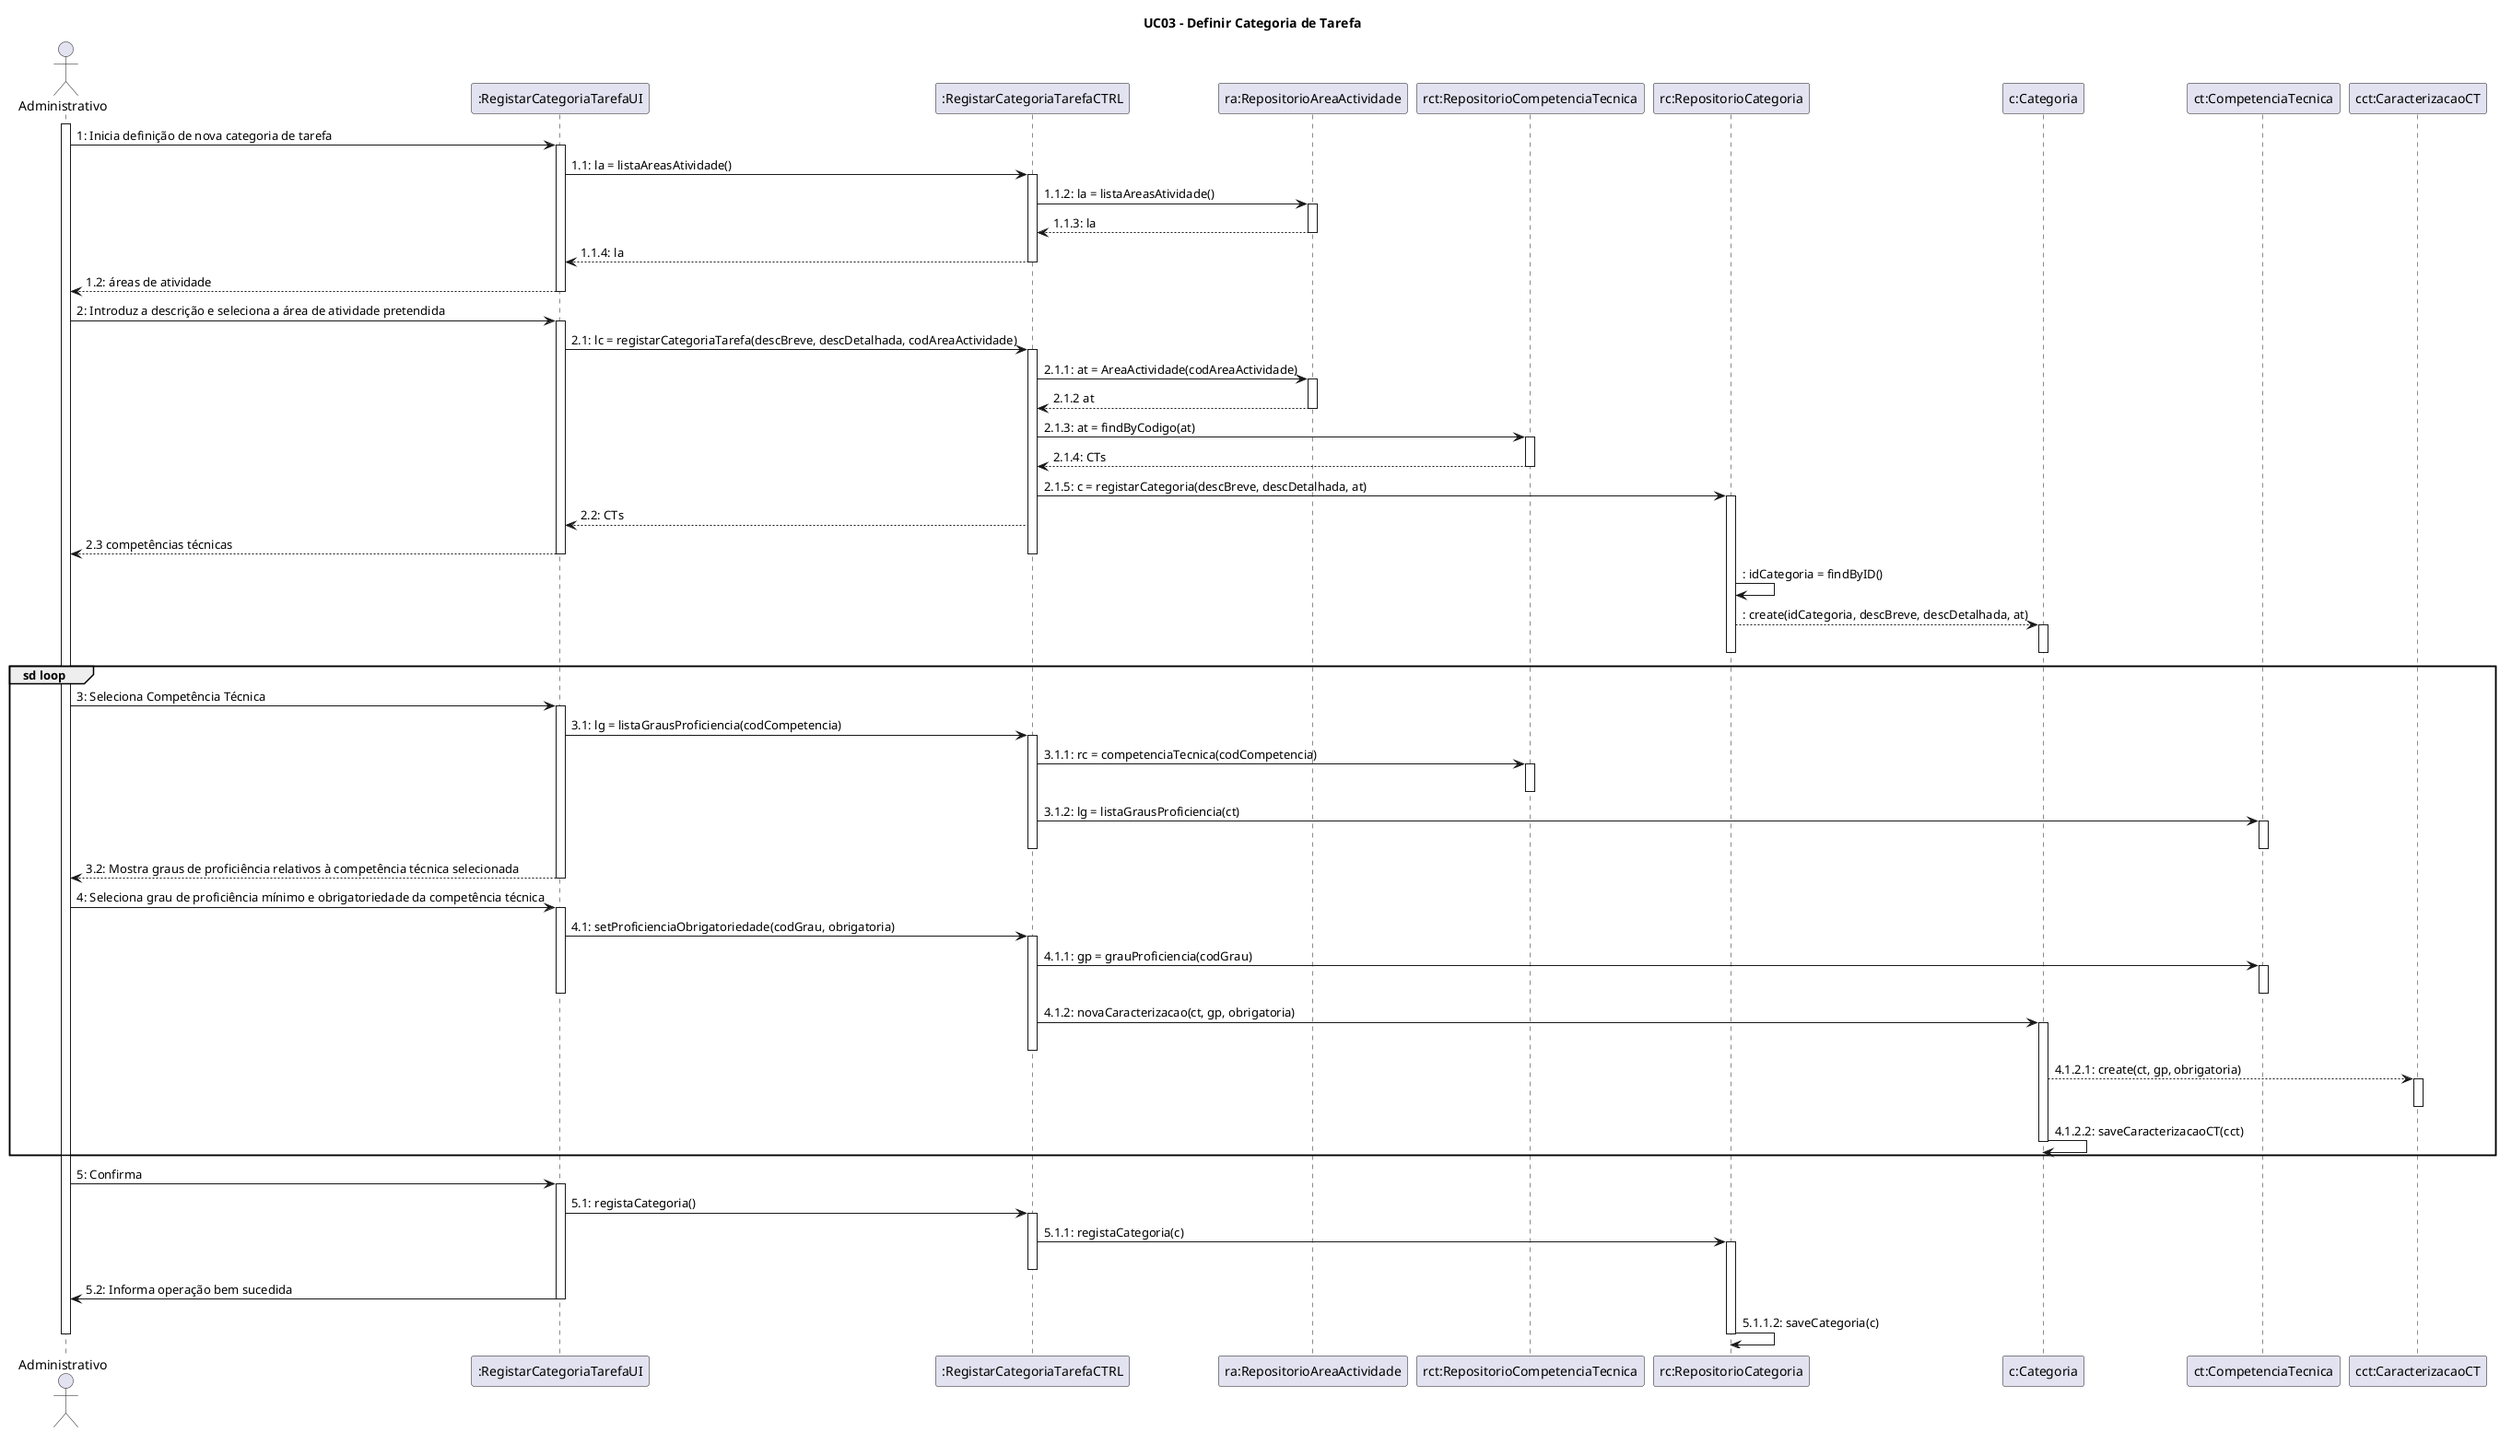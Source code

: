 @startuml
title UC03 - Definir Categoria de Tarefa

actor Administrativo
participant ":RegistarCategoriaTarefaUI" as RegistarCategoriaTarefaUI
participant ":RegistarCategoriaTarefaCTRL" as RegistarCategoriaTarefaCTRL
participant "ra:RepositorioAreaActividade" as RepositorioAreaActividade
participant "rct:RepositorioCompetenciaTecnica" as RepositorioCompetenciaTecnica
participant "rc:RepositorioCategoria" as RepositorioCategoria
participant "c:Categoria" as Categoria
participant "ct:CompetenciaTecnica" as CompetenciaTecnica
participant "cct:CaracterizacaoCT" as CaracterizacaoCT

activate Administrativo
Administrativo -> RegistarCategoriaTarefaUI: 1: Inicia definição de nova categoria de tarefa
activate RegistarCategoriaTarefaUI

RegistarCategoriaTarefaUI -> RegistarCategoriaTarefaCTRL: 1.1: la = listaAreasAtividade()
activate RegistarCategoriaTarefaCTRL

RegistarCategoriaTarefaCTRL -> RepositorioAreaActividade: 1.1.2: la = listaAreasAtividade()
activate RepositorioAreaActividade
RepositorioAreaActividade --> RegistarCategoriaTarefaCTRL: 1.1.3: la
deactivate RepositorioAreaActividade
RegistarCategoriaTarefaCTRL --> RegistarCategoriaTarefaUI: 1.1.4: la
deactivate RegistarCategoriaTarefaCTRL

RegistarCategoriaTarefaUI --> Administrativo: 1.2: áreas de atividade 
deactivate RegistarCategoriaTarefaUI

Administrativo -> RegistarCategoriaTarefaUI: 2: Introduz a descrição e seleciona a área de atividade pretendida
activate RegistarCategoriaTarefaUI

RegistarCategoriaTarefaUI -> RegistarCategoriaTarefaCTRL: 2.1: lc = registarCategoriaTarefa(descBreve, descDetalhada, codAreaActividade)
activate RegistarCategoriaTarefaCTRL


RegistarCategoriaTarefaCTRL -> RepositorioAreaActividade : 2.1.1: at = AreaActividade(codAreaActividade)
activate RepositorioAreaActividade
RepositorioAreaActividade --> RegistarCategoriaTarefaCTRL: 2.1.2 at
deactivate RepositorioAreaActividade
RegistarCategoriaTarefaCTRL -> RepositorioCompetenciaTecnica : 2.1.3: at = findByCodigo(at)
activate RepositorioCompetenciaTecnica
RepositorioCompetenciaTecnica --> RegistarCategoriaTarefaCTRL: 2.1.4: CTs
deactivate RepositorioCompetenciaTecnica
RegistarCategoriaTarefaCTRL -> RepositorioCategoria : 2.1.5: c = registarCategoria(descBreve, descDetalhada, at)
activate RepositorioCategoria

RegistarCategoriaTarefaCTRL --> RegistarCategoriaTarefaUI: 2.2: CTs
RegistarCategoriaTarefaUI --> Administrativo: 2.3 competências técnicas
deactivate RegistarCategoriaTarefaUI
deactivate RegistarCategoriaTarefaCTRL
RepositorioCategoria -> RepositorioCategoria : : idCategoria = findByID()

RepositorioCategoria --> Categoria : : create(idCategoria, descBreve, descDetalhada, at)
activate Categoria
deactivate RepositorioCategoria
deactivate Categoria

group sd loop

Administrativo -> RegistarCategoriaTarefaUI : 3: Seleciona Competência Técnica
activate RegistarCategoriaTarefaUI

RegistarCategoriaTarefaUI -> RegistarCategoriaTarefaCTRL : 3.1: lg = listaGrausProficiencia(codCompetencia)
activate RegistarCategoriaTarefaCTRL

RegistarCategoriaTarefaCTRL -> RepositorioCompetenciaTecnica : 3.1.1: rc = competenciaTecnica(codCompetencia)
activate RepositorioCompetenciaTecnica
deactivate RepositorioCompetenciaTecnica

RegistarCategoriaTarefaCTRL -> CompetenciaTecnica : 3.1.2: lg = listaGrausProficiencia(ct)
activate CompetenciaTecnica
deactivate CompetenciaTecnica
deactivate RegistarCategoriaTarefaCTRL

RegistarCategoriaTarefaUI --> Administrativo: 3.2: Mostra graus de proficiência relativos à competência técnica selecionada
deactivate RegistarCategoriaTarefaUI

Administrativo -> RegistarCategoriaTarefaUI: 4: Seleciona grau de proficiência mínimo e obrigatoriedade da competência técnica
activate RegistarCategoriaTarefaUI

RegistarCategoriaTarefaUI -> RegistarCategoriaTarefaCTRL: 4.1: setProficienciaObrigatoriedade(codGrau, obrigatoria)
activate RegistarCategoriaTarefaCTRL

RegistarCategoriaTarefaCTRL -> CompetenciaTecnica: 4.1.1: gp = grauProficiencia(codGrau)
activate CompetenciaTecnica
deactivate CompetenciaTecnica


deactivate RegistarCategoriaTarefaUI

RegistarCategoriaTarefaCTRL -> Categoria: 4.1.2: novaCaracterizacao(ct, gp, obrigatoria)
activate Categoria 
deactivate RegistarCategoriaTarefaCTRL

Categoria --> CaracterizacaoCT: 4.1.2.1: create(ct, gp, obrigatoria)
activate CaracterizacaoCT
deactivate CaracterizacaoCT

Categoria -> Categoria: 4.1.2.2: saveCaracterizacaoCT(cct)

deactivate Categoria 

end 

Administrativo -> RegistarCategoriaTarefaUI: 5: Confirma
activate RegistarCategoriaTarefaUI

RegistarCategoriaTarefaUI -> RegistarCategoriaTarefaCTRL: 5.1: registaCategoria()
activate RegistarCategoriaTarefaCTRL

RegistarCategoriaTarefaCTRL -> RepositorioCategoria: 5.1.1: registaCategoria(c)
activate RepositorioCategoria
deactivate RegistarCategoriaTarefaCTRL

RegistarCategoriaTarefaUI -> Administrativo: 5.2: Informa operação bem sucedida
deactivate RegistarCategoriaTarefaUI

RepositorioCategoria-> RepositorioCategoria: 5.1.1.2: saveCategoria(c)
deactivate RepositorioCategoria

deactivate Administrativo
@enduml